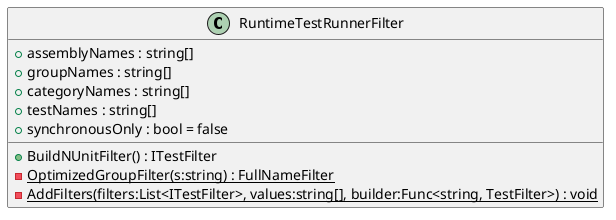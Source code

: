 @startuml
class RuntimeTestRunnerFilter {
    + assemblyNames : string[]
    + groupNames : string[]
    + categoryNames : string[]
    + testNames : string[]
    + synchronousOnly : bool = false
    + BuildNUnitFilter() : ITestFilter
    {static} - OptimizedGroupFilter(s:string) : FullNameFilter
    - {static} AddFilters(filters:List<ITestFilter>, values:string[], builder:Func<string, TestFilter>) : void
}
@enduml
